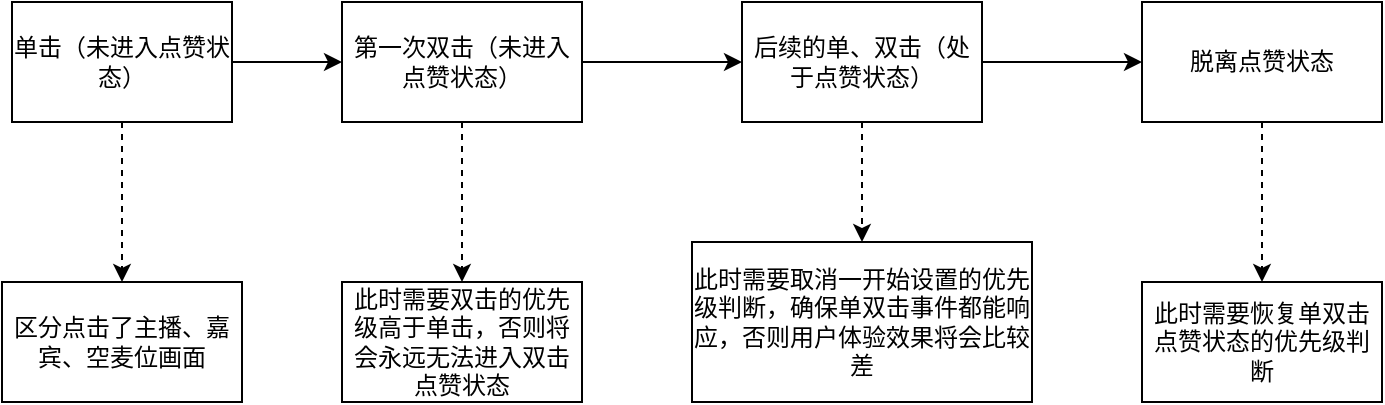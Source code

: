 <mxfile version="20.3.3" type="github">
  <diagram id="k1HN4tT9axCH4pNjfXuO" name="第 1 页">
    <mxGraphModel dx="1082" dy="546" grid="1" gridSize="10" guides="1" tooltips="1" connect="1" arrows="1" fold="1" page="1" pageScale="1" pageWidth="583" pageHeight="827" math="0" shadow="0">
      <root>
        <mxCell id="0" />
        <mxCell id="1" parent="0" />
        <mxCell id="WJsmH6C2vmImsCowjJDg-3" value="" style="edgeStyle=orthogonalEdgeStyle;rounded=0;orthogonalLoop=1;jettySize=auto;html=1;dashed=1;" edge="1" parent="1" source="WJsmH6C2vmImsCowjJDg-5" target="WJsmH6C2vmImsCowjJDg-13">
          <mxGeometry x="10" y="10" relative="1" as="geometry" />
        </mxCell>
        <mxCell id="WJsmH6C2vmImsCowjJDg-4" value="" style="edgeStyle=orthogonalEdgeStyle;rounded=0;orthogonalLoop=1;jettySize=auto;html=1;" edge="1" parent="1" source="WJsmH6C2vmImsCowjJDg-5" target="WJsmH6C2vmImsCowjJDg-8">
          <mxGeometry x="10" y="10" relative="1" as="geometry" />
        </mxCell>
        <mxCell id="WJsmH6C2vmImsCowjJDg-5" value="第一次双击（未进入点赞状态）" style="rounded=0;whiteSpace=wrap;html=1;" diagramCategory="general" diagramName="Rectangle" vertex="1" parent="1">
          <mxGeometry x="240" y="290" width="120" height="60" as="geometry" />
        </mxCell>
        <mxCell id="WJsmH6C2vmImsCowjJDg-6" value="" style="edgeStyle=orthogonalEdgeStyle;rounded=0;orthogonalLoop=1;jettySize=auto;html=1;dashed=1;" edge="1" parent="1" source="WJsmH6C2vmImsCowjJDg-8" target="WJsmH6C2vmImsCowjJDg-12">
          <mxGeometry x="10" y="10" relative="1" as="geometry" />
        </mxCell>
        <mxCell id="WJsmH6C2vmImsCowjJDg-7" value="" style="edgeStyle=orthogonalEdgeStyle;rounded=0;orthogonalLoop=1;jettySize=auto;html=1;" edge="1" parent="1" source="WJsmH6C2vmImsCowjJDg-8" target="WJsmH6C2vmImsCowjJDg-10">
          <mxGeometry x="10" y="10" relative="1" as="geometry" />
        </mxCell>
        <mxCell id="WJsmH6C2vmImsCowjJDg-8" value="后续的单、双击（处于点赞状态）" style="rounded=0;whiteSpace=wrap;html=1;" diagramCategory="general" diagramName="Rectangle" vertex="1" parent="1">
          <mxGeometry x="440" y="290" width="120" height="60" as="geometry" />
        </mxCell>
        <mxCell id="WJsmH6C2vmImsCowjJDg-9" value="" style="edgeStyle=orthogonalEdgeStyle;rounded=0;orthogonalLoop=1;jettySize=auto;html=1;dashed=1;" edge="1" parent="1" source="WJsmH6C2vmImsCowjJDg-10" target="WJsmH6C2vmImsCowjJDg-11">
          <mxGeometry x="10" y="10" relative="1" as="geometry" />
        </mxCell>
        <mxCell id="WJsmH6C2vmImsCowjJDg-10" value="脱离点赞状态" style="rounded=0;whiteSpace=wrap;html=1;" diagramCategory="general" diagramName="Rectangle" vertex="1" parent="1">
          <mxGeometry x="640" y="290" width="120" height="60" as="geometry" />
        </mxCell>
        <mxCell id="WJsmH6C2vmImsCowjJDg-11" value="此时需要恢复单双击点赞状态的优先级判断" style="rounded=0;whiteSpace=wrap;html=1;" diagramCategory="general" diagramName="Rectangle" vertex="1" parent="1">
          <mxGeometry x="640" y="430" width="120" height="60" as="geometry" />
        </mxCell>
        <mxCell id="WJsmH6C2vmImsCowjJDg-12" value="此时需要取消一开始设置的优先级判断，确保单双击事件都能响应，否则用户体验效果将会比较差" style="rounded=0;whiteSpace=wrap;html=1;" diagramCategory="general" diagramName="Rectangle" vertex="1" parent="1">
          <mxGeometry x="415" y="410" width="170" height="80" as="geometry" />
        </mxCell>
        <mxCell id="WJsmH6C2vmImsCowjJDg-13" value="此时需要双击的优先级高于单击，否则将会永远无法进入双击点赞状态" style="rounded=0;whiteSpace=wrap;html=1;" diagramCategory="general" diagramName="Rectangle" vertex="1" parent="1">
          <mxGeometry x="240" y="430" width="120" height="60" as="geometry" />
        </mxCell>
        <mxCell id="WJsmH6C2vmImsCowjJDg-14" value="" style="edgeStyle=orthogonalEdgeStyle;rounded=0;orthogonalLoop=1;jettySize=auto;html=1;dashed=1;" edge="1" parent="1" source="WJsmH6C2vmImsCowjJDg-15" target="WJsmH6C2vmImsCowjJDg-16">
          <mxGeometry x="10" y="10" relative="1" as="geometry" />
        </mxCell>
        <mxCell id="WJsmH6C2vmImsCowjJDg-15" value="单击（未进入点赞状态）" style="rounded=0;whiteSpace=wrap;html=1;" diagramCategory="general" diagramName="Rectangle" vertex="1" parent="1">
          <mxGeometry x="75" y="290" width="110" height="60" as="geometry" />
        </mxCell>
        <mxCell id="WJsmH6C2vmImsCowjJDg-16" value="区分点击了主播、嘉宾、空麦位画面" style="rounded=0;whiteSpace=wrap;html=1;" diagramCategory="general" diagramName="Rectangle" vertex="1" parent="1">
          <mxGeometry x="70" y="430" width="120" height="60" as="geometry" />
        </mxCell>
        <mxCell id="WJsmH6C2vmImsCowjJDg-17" value="" style="endArrow=classic;html=1;exitX=1;exitY=0.5;exitDx=0;exitDy=0;entryX=0;entryY=0.5;entryDx=0;entryDy=0;" diagramCategory="general" diagramName="DirectionalConnector" edge="1" parent="1" source="WJsmH6C2vmImsCowjJDg-15" target="WJsmH6C2vmImsCowjJDg-5">
          <mxGeometry x="10" y="10" width="50" height="50" relative="1" as="geometry">
            <mxPoint x="170" y="250" as="sourcePoint" />
            <mxPoint x="220" y="200" as="targetPoint" />
          </mxGeometry>
        </mxCell>
      </root>
    </mxGraphModel>
  </diagram>
</mxfile>
